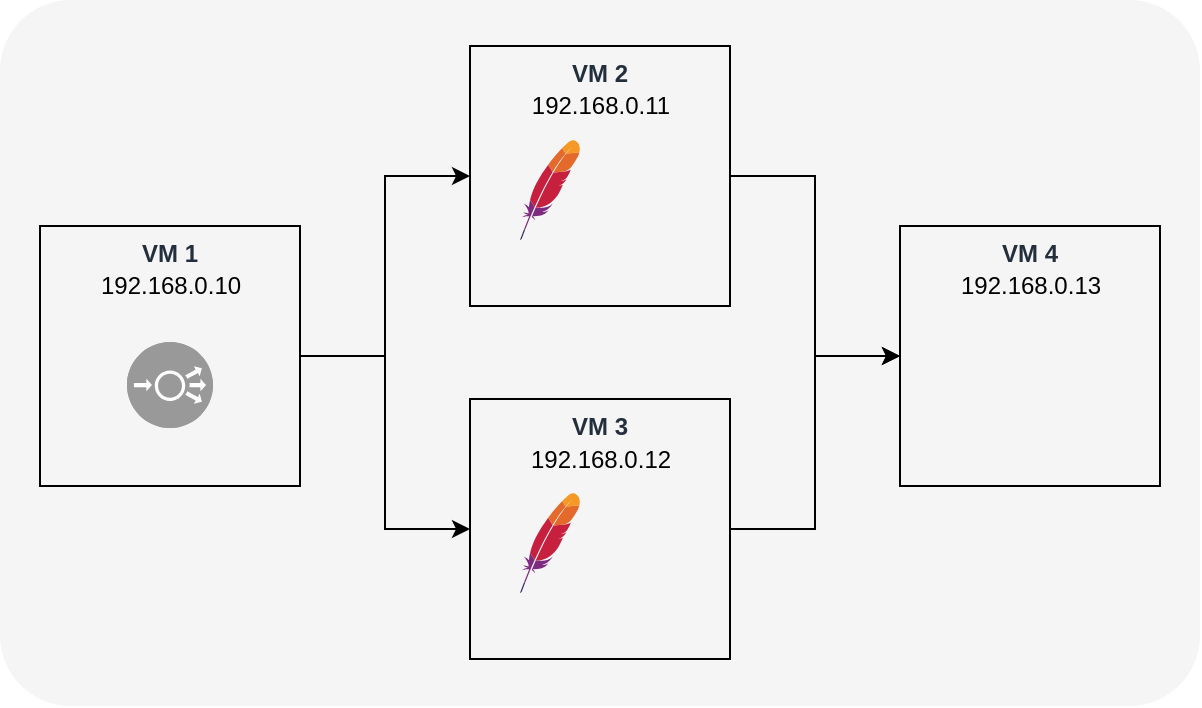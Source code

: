 <mxfile version="13.6.5" type="device"><diagram id="donl_NWJ9b1kPHimcea5" name="Page-1"><mxGraphModel dx="946" dy="565" grid="1" gridSize="10" guides="1" tooltips="1" connect="1" arrows="1" fold="1" page="1" pageScale="1" pageWidth="827" pageHeight="1169" math="0" shadow="0"><root><mxCell id="0"/><mxCell id="1" parent="0"/><mxCell id="dAmHqMfVS6Sk3fuyHHZ7-3" value="" style="rounded=1;arcSize=10;dashed=1;fillColor=#f5f5f5;dashPattern=8 4;strokeWidth=2;fontColor=#333333;strokeColor=none;" vertex="1" parent="1"><mxGeometry x="80" y="17" width="600" height="353" as="geometry"/></mxCell><mxCell id="BN1ZlJqcodtKhhmzenz5-21" value="VM 4" style="dashed=0;verticalAlign=top;fontStyle=1;fontColor=#232F3D;fillColor=none;" parent="1" vertex="1"><mxGeometry x="530" y="130" width="130" height="130" as="geometry"/></mxCell><mxCell id="BN1ZlJqcodtKhhmzenz5-25" style="edgeStyle=orthogonalEdgeStyle;rounded=0;orthogonalLoop=1;jettySize=auto;html=1;entryX=0;entryY=0.5;entryDx=0;entryDy=0;" parent="1" source="BN1ZlJqcodtKhhmzenz5-20" target="BN1ZlJqcodtKhhmzenz5-21" edge="1"><mxGeometry relative="1" as="geometry"/></mxCell><mxCell id="BN1ZlJqcodtKhhmzenz5-20" value="VM 3" style="dashed=0;verticalAlign=top;fontStyle=1;fontColor=#232F3D;fillColor=none;" parent="1" vertex="1"><mxGeometry x="315" y="216.5" width="130" height="130" as="geometry"/></mxCell><mxCell id="BN1ZlJqcodtKhhmzenz5-24" style="edgeStyle=orthogonalEdgeStyle;rounded=0;orthogonalLoop=1;jettySize=auto;html=1;entryX=0;entryY=0.5;entryDx=0;entryDy=0;" parent="1" source="BN1ZlJqcodtKhhmzenz5-19" target="BN1ZlJqcodtKhhmzenz5-21" edge="1"><mxGeometry relative="1" as="geometry"/></mxCell><mxCell id="BN1ZlJqcodtKhhmzenz5-19" value="VM 2" style="dashed=0;verticalAlign=top;fontStyle=1;fontColor=#232F3D;fillColor=none;" parent="1" vertex="1"><mxGeometry x="315" y="40" width="130" height="130" as="geometry"/></mxCell><mxCell id="BN1ZlJqcodtKhhmzenz5-22" style="edgeStyle=orthogonalEdgeStyle;rounded=0;orthogonalLoop=1;jettySize=auto;html=1;entryX=0;entryY=0.5;entryDx=0;entryDy=0;" parent="1" source="BN1ZlJqcodtKhhmzenz5-17" target="BN1ZlJqcodtKhhmzenz5-19" edge="1"><mxGeometry relative="1" as="geometry"/></mxCell><mxCell id="BN1ZlJqcodtKhhmzenz5-23" style="edgeStyle=orthogonalEdgeStyle;rounded=0;orthogonalLoop=1;jettySize=auto;html=1;" parent="1" source="BN1ZlJqcodtKhhmzenz5-17" target="BN1ZlJqcodtKhhmzenz5-20" edge="1"><mxGeometry relative="1" as="geometry"/></mxCell><mxCell id="BN1ZlJqcodtKhhmzenz5-17" value="VM 1" style="dashed=0;verticalAlign=top;fontStyle=1;fontColor=#232F3D;fillColor=none;" parent="1" vertex="1"><mxGeometry x="100" y="130" width="130" height="130" as="geometry"/></mxCell><mxCell id="BN1ZlJqcodtKhhmzenz5-2" value="" style="dashed=0;outlineConnect=0;html=1;align=center;labelPosition=center;verticalLabelPosition=bottom;verticalAlign=top;shape=mxgraph.weblogos.apache" parent="1" vertex="1"><mxGeometry x="340" y="87" width="30" height="50" as="geometry"/></mxCell><mxCell id="BN1ZlJqcodtKhhmzenz5-3" value="" style="shape=image;html=1;verticalAlign=top;verticalLabelPosition=bottom;labelBackgroundColor=#ffffff;imageAspect=0;aspect=fixed;image=https://cdn3.iconfinder.com/data/icons/logos-and-brands-adobe/512/256_Php-128.png" parent="1" vertex="1"><mxGeometry x="370" y="107" width="63" height="63" as="geometry"/></mxCell><mxCell id="BN1ZlJqcodtKhhmzenz5-4" value="" style="shape=image;html=1;verticalAlign=top;verticalLabelPosition=bottom;labelBackgroundColor=#ffffff;imageAspect=0;aspect=fixed;image=https://cdn4.iconfinder.com/data/icons/logos-brands-5/24/mysql-128.png" parent="1" vertex="1"><mxGeometry x="561" y="175.5" width="68" height="68" as="geometry"/></mxCell><mxCell id="BN1ZlJqcodtKhhmzenz5-10" value="" style="dashed=0;outlineConnect=0;html=1;align=center;labelPosition=center;verticalLabelPosition=bottom;verticalAlign=top;shape=mxgraph.weblogos.apache" parent="1" vertex="1"><mxGeometry x="340" y="263.5" width="30" height="50" as="geometry"/></mxCell><mxCell id="BN1ZlJqcodtKhhmzenz5-11" value="" style="shape=image;html=1;verticalAlign=top;verticalLabelPosition=bottom;labelBackgroundColor=#ffffff;imageAspect=0;aspect=fixed;image=https://cdn3.iconfinder.com/data/icons/logos-and-brands-adobe/512/256_Php-128.png" parent="1" vertex="1"><mxGeometry x="370" y="283.5" width="63" height="63" as="geometry"/></mxCell><mxCell id="BN1ZlJqcodtKhhmzenz5-26" value="192.168.0.10" style="text;html=1;align=center;verticalAlign=middle;resizable=0;points=[];autosize=1;" parent="1" vertex="1"><mxGeometry x="120" y="150" width="90" height="20" as="geometry"/></mxCell><mxCell id="BN1ZlJqcodtKhhmzenz5-27" value="192.168.0.11" style="text;html=1;align=center;verticalAlign=middle;resizable=0;points=[];autosize=1;" parent="1" vertex="1"><mxGeometry x="340" y="60" width="80" height="20" as="geometry"/></mxCell><mxCell id="BN1ZlJqcodtKhhmzenz5-28" value="192.168.0.12" style="text;html=1;align=center;verticalAlign=middle;resizable=0;points=[];autosize=1;" parent="1" vertex="1"><mxGeometry x="335" y="236.5" width="90" height="20" as="geometry"/></mxCell><mxCell id="BN1ZlJqcodtKhhmzenz5-29" value="192.168.0.13" style="text;html=1;align=center;verticalAlign=middle;resizable=0;points=[];autosize=1;" parent="1" vertex="1"><mxGeometry x="550" y="150" width="90" height="20" as="geometry"/></mxCell><mxCell id="dAmHqMfVS6Sk3fuyHHZ7-1" value="" style="fillColor=#999999;verticalLabelPosition=bottom;html=1;strokeColor=#ffffff;verticalAlign=top;align=center;points=[[0.145,0.145,0],[0.5,0,0],[0.855,0.145,0],[1,0.5,0],[0.855,0.855,0],[0.5,1,0],[0.145,0.855,0],[0,0.5,0]];pointerEvents=1;shape=mxgraph.cisco_safe.compositeIcon;bgIcon=ellipse;resIcon=mxgraph.cisco_safe.capability.load_balancer;" vertex="1" parent="1"><mxGeometry x="143.5" y="188" width="43" height="43" as="geometry"/></mxCell></root></mxGraphModel></diagram></mxfile>